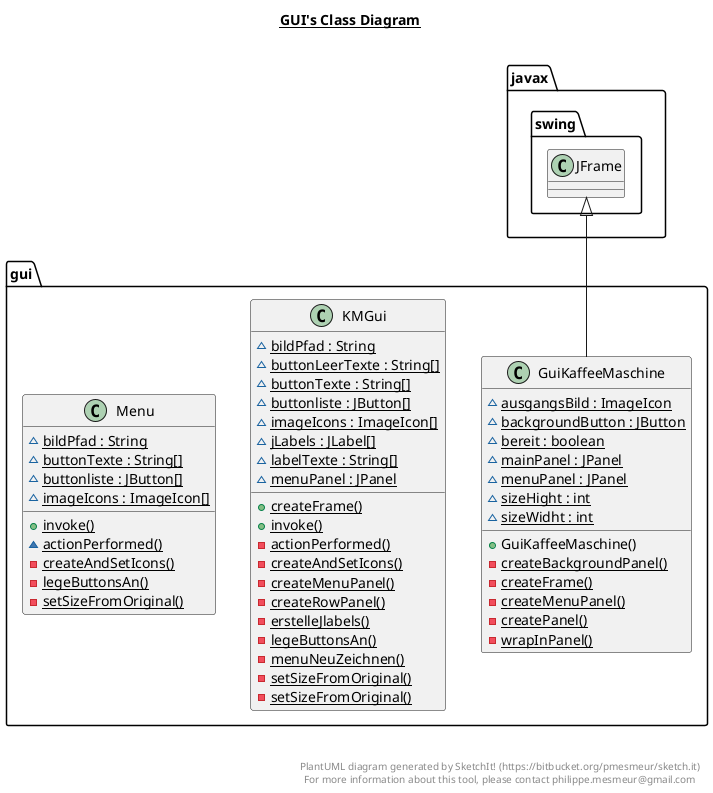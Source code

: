 @startuml

title __GUI's Class Diagram__\n

  namespace gui {
    class gui.GuiKaffeeMaschine {
        {static} ~ ausgangsBild : ImageIcon
        {static} ~ backgroundButton : JButton
        {static} ~ bereit : boolean
        {static} ~ mainPanel : JPanel
        {static} ~ menuPanel : JPanel
        {static} ~ sizeHight : int
        {static} ~ sizeWidht : int
        + GuiKaffeeMaschine()
        {static} - createBackgroundPanel()
        {static} - createFrame()
        {static} - createMenuPanel()
        {static} - createPanel()
        {static} - wrapInPanel()
    }
  }
  

  namespace gui {
    class gui.KMGui {
        {static} ~ bildPfad : String
        {static} ~ buttonLeerTexte : String[]
        {static} ~ buttonTexte : String[]
        {static} ~ buttonliste : JButton[]
        {static} ~ imageIcons : ImageIcon[]
        {static} ~ jLabels : JLabel[]
        {static} ~ labelTexte : String[]
        {static} ~ menuPanel : JPanel
        {static} + createFrame()
        {static} + invoke()
        {static} - actionPerformed()
        {static} - createAndSetIcons()
        {static} - createMenuPanel()
        {static} - createRowPanel()
        {static} - erstelleJlabels()
        {static} - legeButtonsAn()
        {static} - menuNeuZeichnen()
        {static} - setSizeFromOriginal()
        {static} - setSizeFromOriginal()
    }
  }
  

  namespace gui {
    class gui.Menu {
        {static} ~ bildPfad : String
        {static} ~ buttonTexte : String[]
        {static} ~ buttonliste : JButton[]
        {static} ~ imageIcons : ImageIcon[]
        {static} + invoke()
        {static} ~ actionPerformed()
        {static} - createAndSetIcons()
        {static} - legeButtonsAn()
        {static} - setSizeFromOriginal()
    }
  }
  

  gui.GuiKaffeeMaschine -up-|> javax.swing.JFrame


right footer


PlantUML diagram generated by SketchIt! (https://bitbucket.org/pmesmeur/sketch.it)
For more information about this tool, please contact philippe.mesmeur@gmail.com
endfooter

@enduml
